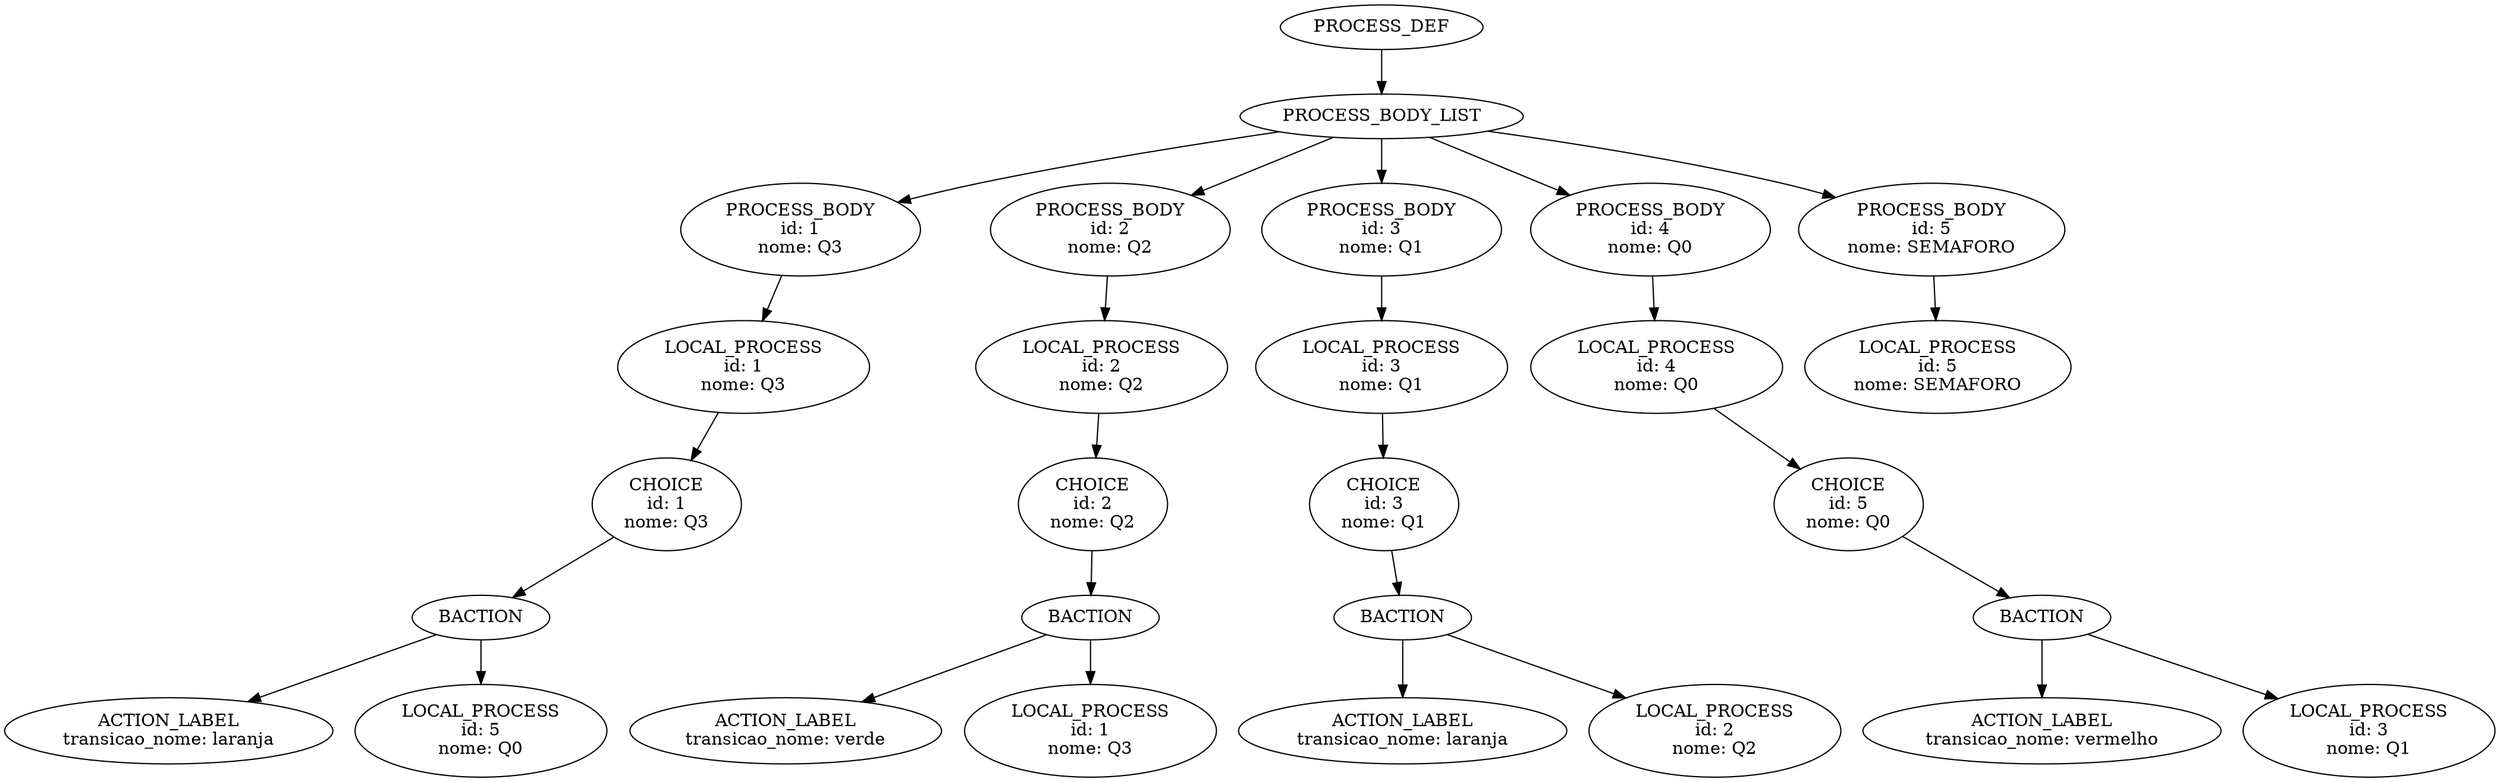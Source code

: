 digraph minijava {N1798317987 [label="ACTION_LABEL\ntransicao_nome: laranja\n"]N2096499324 [label="LOCAL_PROCESS\nid: 5\nnome: Q0\n"]N2099942139 [label="BACTION\n"]N2099942139->N1798317987
N2099942139->N2096499324
N413797243 [label="CHOICE\nid: 1\nnome: Q3\n"]N413797243->N2099942139
N1138214115 [label="LOCAL_PROCESS\nid: 1\nnome: Q3\n"]N1138214115->N413797243
N180303329 [label="PROCESS_BODY\nid: 1\nnome: Q3\n"]N180303329->N1138214115
N196515374 [label="ACTION_LABEL\ntransicao_nome: verde\n"]N1047000188 [label="LOCAL_PROCESS\nid: 1\nnome: Q3\n"]N451156198 [label="BACTION\n"]N451156198->N196515374
N451156198->N1047000188
N841814366 [label="CHOICE\nid: 2\nnome: Q2\n"]N841814366->N451156198
N751782926 [label="LOCAL_PROCESS\nid: 2\nnome: Q2\n"]N751782926->N841814366
N1569341981 [label="PROCESS_BODY\nid: 2\nnome: Q2\n"]N1569341981->N751782926
N45000138 [label="ACTION_LABEL\ntransicao_nome: laranja\n"]N1658525153 [label="LOCAL_PROCESS\nid: 2\nnome: Q2\n"]N494508411 [label="BACTION\n"]N494508411->N45000138
N494508411->N1658525153
N1290920665 [label="CHOICE\nid: 3\nnome: Q1\n"]N1290920665->N494508411
N476331014 [label="LOCAL_PROCESS\nid: 3\nnome: Q1\n"]N476331014->N1290920665
N2023799929 [label="PROCESS_BODY\nid: 3\nnome: Q1\n"]N2023799929->N476331014
N654889919 [label="ACTION_LABEL\ntransicao_nome: vermelho\n"]N533164811 [label="LOCAL_PROCESS\nid: 3\nnome: Q1\n"]N1599203193 [label="BACTION\n"]N1599203193->N654889919
N1599203193->N533164811
N1715214507 [label="CHOICE\nid: 5\nnome: Q0\n"]N1715214507->N1599203193
N1937225468 [label="LOCAL_PROCESS\nid: 4\nnome: Q0\n"]N1937225468->N1715214507
N948868509 [label="PROCESS_BODY\nid: 4\nnome: Q0\n"]N948868509->N1937225468
N995714692 [label="LOCAL_PROCESS\nid: 5\nnome: SEMAFORO\n"]N1784251020 [label="PROCESS_BODY\nid: 5\nnome: SEMAFORO\n"]N1784251020->N995714692
N445246432 [label="PROCESS_BODY_LIST\n"]N445246432->N180303329
N445246432->N1569341981
N445246432->N2023799929
N445246432->N948868509
N445246432->N1784251020
N1423756476 [label="PROCESS_DEF\n"]N1423756476->N445246432
}